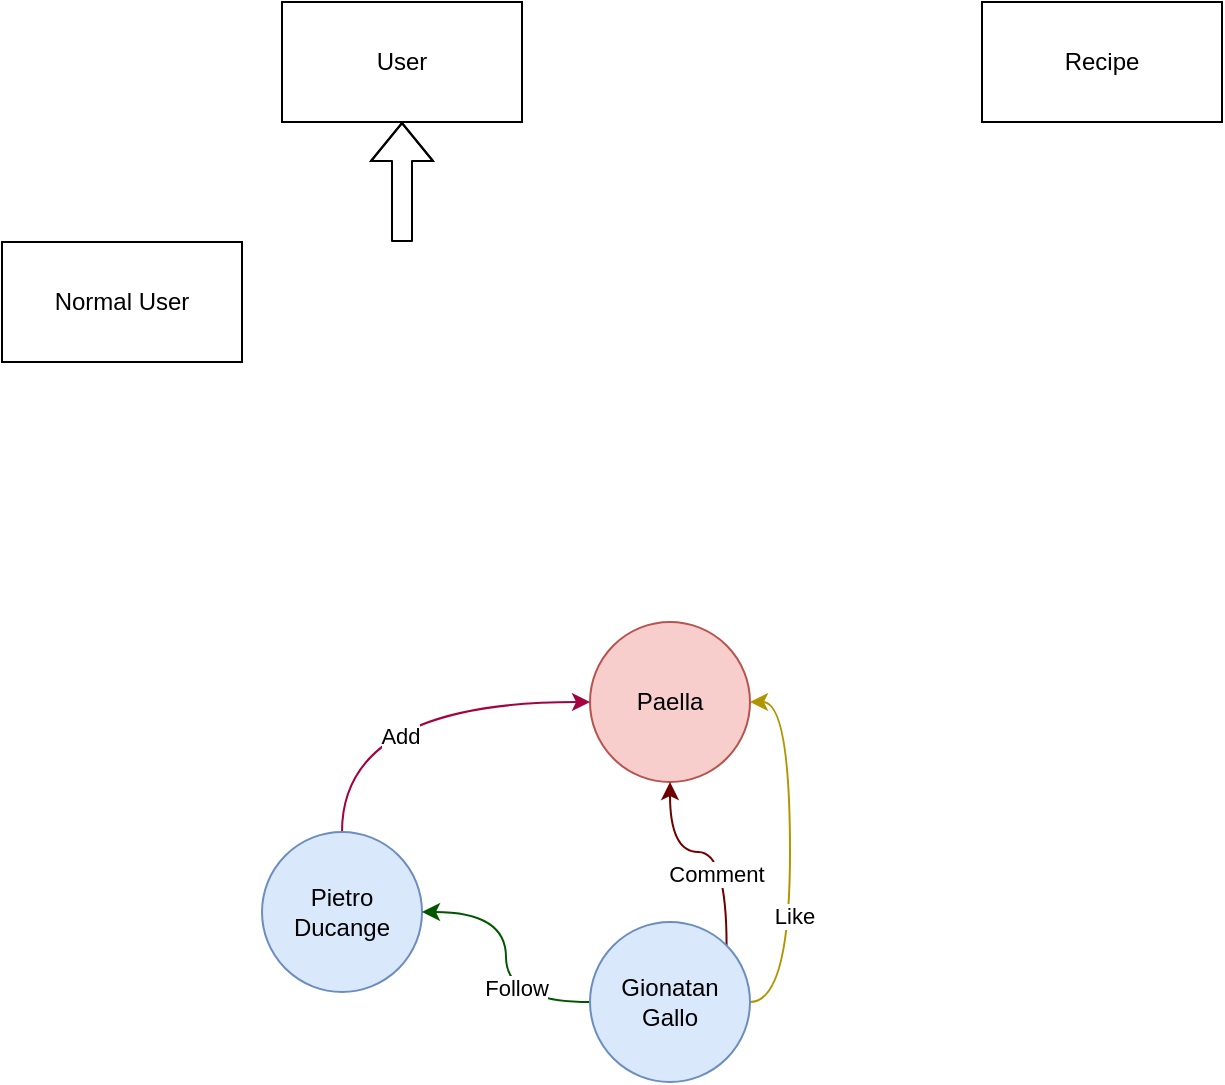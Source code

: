 <mxfile version="13.9.8" type="github">
  <diagram id="U8gXAKNHkGwuQdSAH4Lm" name="Page-1">
    <mxGraphModel dx="628" dy="354" grid="1" gridSize="10" guides="1" tooltips="1" connect="1" arrows="1" fold="1" page="1" pageScale="1" pageWidth="827" pageHeight="1169" math="0" shadow="0">
      <root>
        <mxCell id="0" />
        <mxCell id="1" parent="0" />
        <mxCell id="fFwwaKKDndFWqP_F9F3J-1" value="Recipe" style="rounded=0;whiteSpace=wrap;html=1;" vertex="1" parent="1">
          <mxGeometry x="520" y="160" width="120" height="60" as="geometry" />
        </mxCell>
        <mxCell id="fFwwaKKDndFWqP_F9F3J-2" value="User" style="rounded=0;whiteSpace=wrap;html=1;" vertex="1" parent="1">
          <mxGeometry x="170" y="160" width="120" height="60" as="geometry" />
        </mxCell>
        <mxCell id="fFwwaKKDndFWqP_F9F3J-3" value="" style="shape=flexArrow;endArrow=classic;html=1;entryX=0.5;entryY=1;entryDx=0;entryDy=0;" edge="1" parent="1" target="fFwwaKKDndFWqP_F9F3J-2">
          <mxGeometry width="50" height="50" relative="1" as="geometry">
            <mxPoint x="230" y="280" as="sourcePoint" />
            <mxPoint x="250" y="230" as="targetPoint" />
            <Array as="points">
              <mxPoint x="230" y="260" />
            </Array>
          </mxGeometry>
        </mxCell>
        <mxCell id="fFwwaKKDndFWqP_F9F3J-4" value="Normal User" style="rounded=0;whiteSpace=wrap;html=1;" vertex="1" parent="1">
          <mxGeometry x="30" y="280" width="120" height="60" as="geometry" />
        </mxCell>
        <mxCell id="fFwwaKKDndFWqP_F9F3J-5" value="Paella" style="ellipse;whiteSpace=wrap;html=1;aspect=fixed;fillColor=#f8cecc;strokeColor=#b85450;" vertex="1" parent="1">
          <mxGeometry x="324" y="470" width="80" height="80" as="geometry" />
        </mxCell>
        <mxCell id="fFwwaKKDndFWqP_F9F3J-20" style="edgeStyle=orthogonalEdgeStyle;curved=1;orthogonalLoop=1;jettySize=auto;html=1;exitX=0.5;exitY=0;exitDx=0;exitDy=0;entryX=0;entryY=0.5;entryDx=0;entryDy=0;fillColor=#d80073;strokeColor=#A50040;" edge="1" parent="1" source="fFwwaKKDndFWqP_F9F3J-6" target="fFwwaKKDndFWqP_F9F3J-5">
          <mxGeometry relative="1" as="geometry" />
        </mxCell>
        <mxCell id="fFwwaKKDndFWqP_F9F3J-21" value="Add" style="edgeLabel;html=1;align=center;verticalAlign=middle;resizable=0;points=[];" vertex="1" connectable="0" parent="fFwwaKKDndFWqP_F9F3J-20">
          <mxGeometry x="-0.013" y="-17" relative="1" as="geometry">
            <mxPoint as="offset" />
          </mxGeometry>
        </mxCell>
        <mxCell id="fFwwaKKDndFWqP_F9F3J-6" value="Pietro Ducange" style="ellipse;whiteSpace=wrap;html=1;aspect=fixed;fillColor=#dae8fc;strokeColor=#6c8ebf;" vertex="1" parent="1">
          <mxGeometry x="160" y="575" width="80" height="80" as="geometry" />
        </mxCell>
        <mxCell id="fFwwaKKDndFWqP_F9F3J-11" style="edgeStyle=orthogonalEdgeStyle;curved=1;orthogonalLoop=1;jettySize=auto;html=1;exitX=0;exitY=0.5;exitDx=0;exitDy=0;entryX=1;entryY=0.5;entryDx=0;entryDy=0;fillColor=#008a00;strokeColor=#005700;" edge="1" parent="1" source="fFwwaKKDndFWqP_F9F3J-9" target="fFwwaKKDndFWqP_F9F3J-6">
          <mxGeometry relative="1" as="geometry" />
        </mxCell>
        <mxCell id="fFwwaKKDndFWqP_F9F3J-12" value="Follow" style="edgeLabel;html=1;align=center;verticalAlign=middle;resizable=0;points=[];" vertex="1" connectable="0" parent="fFwwaKKDndFWqP_F9F3J-11">
          <mxGeometry x="-0.24" y="-5" relative="1" as="geometry">
            <mxPoint as="offset" />
          </mxGeometry>
        </mxCell>
        <mxCell id="fFwwaKKDndFWqP_F9F3J-14" style="edgeStyle=orthogonalEdgeStyle;curved=1;orthogonalLoop=1;jettySize=auto;html=1;exitX=1;exitY=0;exitDx=0;exitDy=0;entryX=0.5;entryY=1;entryDx=0;entryDy=0;fillColor=#a20025;strokeColor=#6F0000;" edge="1" parent="1" source="fFwwaKKDndFWqP_F9F3J-9" target="fFwwaKKDndFWqP_F9F3J-5">
          <mxGeometry relative="1" as="geometry" />
        </mxCell>
        <mxCell id="fFwwaKKDndFWqP_F9F3J-15" value="Comment" style="edgeLabel;html=1;align=center;verticalAlign=middle;resizable=0;points=[];" vertex="1" connectable="0" parent="fFwwaKKDndFWqP_F9F3J-14">
          <mxGeometry x="-0.351" y="6" relative="1" as="geometry">
            <mxPoint as="offset" />
          </mxGeometry>
        </mxCell>
        <mxCell id="fFwwaKKDndFWqP_F9F3J-18" style="edgeStyle=orthogonalEdgeStyle;curved=1;orthogonalLoop=1;jettySize=auto;html=1;exitX=1;exitY=0.5;exitDx=0;exitDy=0;entryX=1;entryY=0.5;entryDx=0;entryDy=0;fillColor=#e3c800;strokeColor=#B09500;" edge="1" parent="1" source="fFwwaKKDndFWqP_F9F3J-9" target="fFwwaKKDndFWqP_F9F3J-5">
          <mxGeometry relative="1" as="geometry" />
        </mxCell>
        <mxCell id="fFwwaKKDndFWqP_F9F3J-19" value="Like" style="edgeLabel;html=1;align=center;verticalAlign=middle;resizable=0;points=[];" vertex="1" connectable="0" parent="fFwwaKKDndFWqP_F9F3J-18">
          <mxGeometry x="-0.333" y="-2" relative="1" as="geometry">
            <mxPoint as="offset" />
          </mxGeometry>
        </mxCell>
        <mxCell id="fFwwaKKDndFWqP_F9F3J-9" value="Gionatan Gallo" style="ellipse;whiteSpace=wrap;html=1;aspect=fixed;fillColor=#dae8fc;strokeColor=#6c8ebf;" vertex="1" parent="1">
          <mxGeometry x="324" y="620" width="80" height="80" as="geometry" />
        </mxCell>
      </root>
    </mxGraphModel>
  </diagram>
</mxfile>
